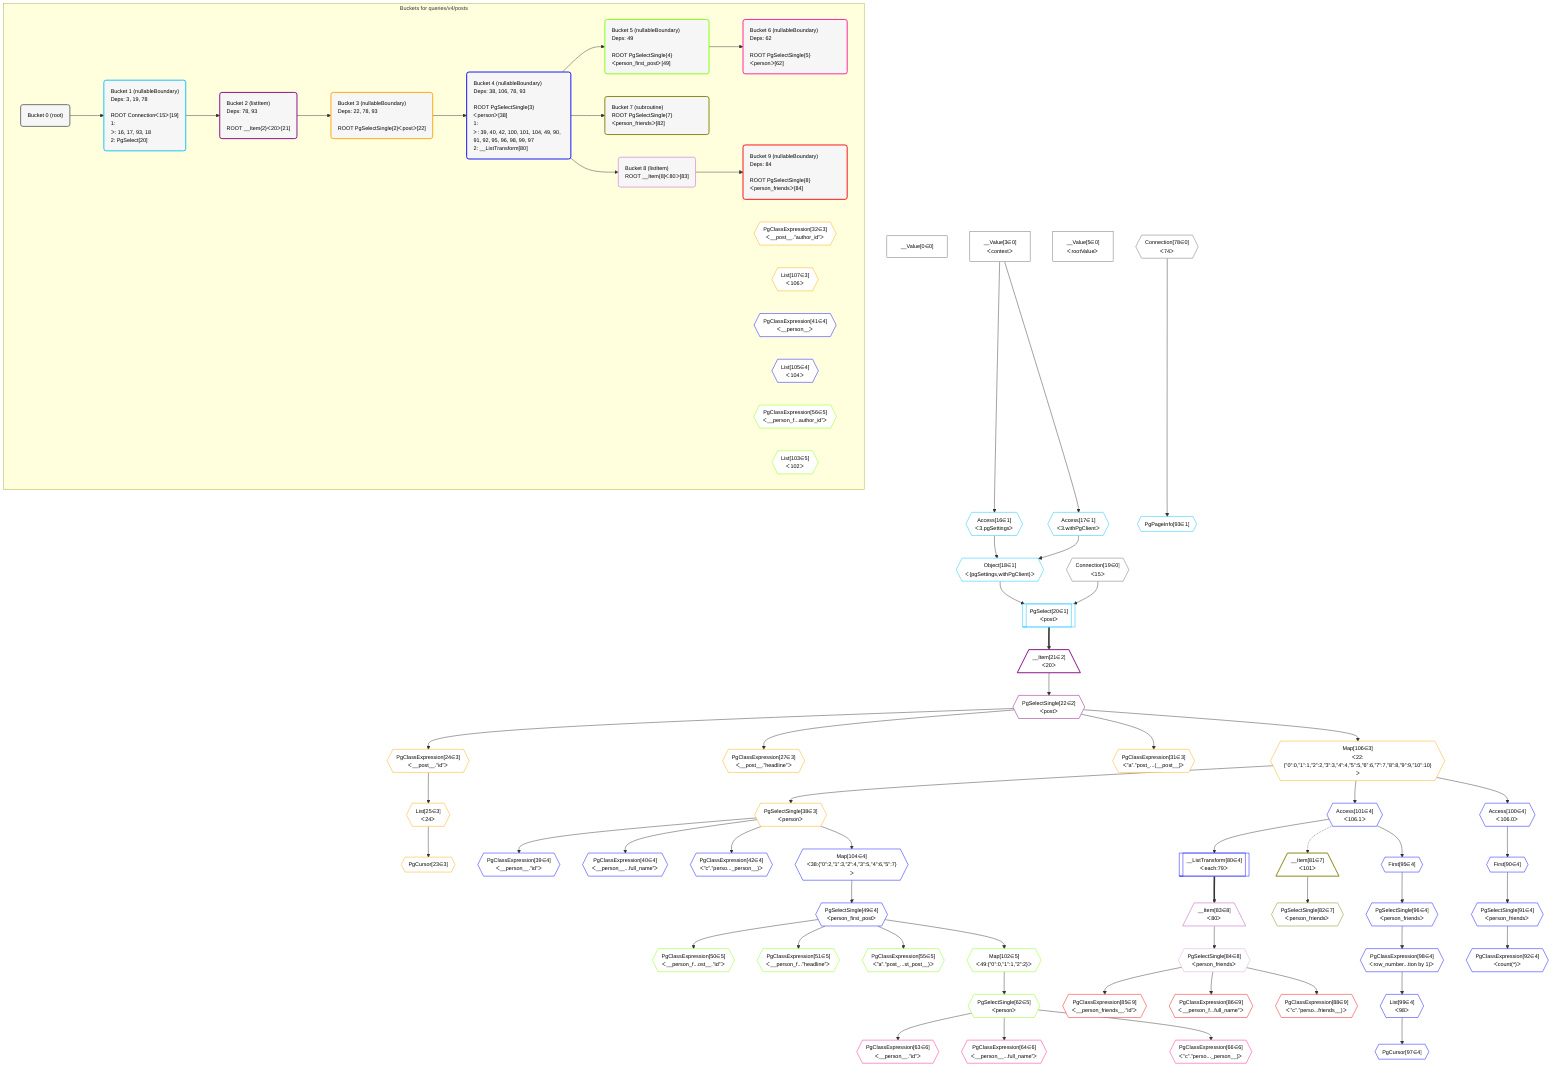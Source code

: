 %%{init: {'themeVariables': { 'fontSize': '12px'}}}%%
graph TD
    classDef path fill:#eee,stroke:#000,color:#000
    classDef plan fill:#fff,stroke-width:1px,color:#000
    classDef itemplan fill:#fff,stroke-width:2px,color:#000
    classDef unbatchedplan fill:#dff,stroke-width:1px,color:#000
    classDef sideeffectplan fill:#fcc,stroke-width:2px,color:#000
    classDef bucket fill:#f6f6f6,color:#000,stroke-width:2px,text-align:left


    %% define steps
    __Value0["__Value[0∈0]"]:::plan
    __Value3["__Value[3∈0]<br />ᐸcontextᐳ"]:::plan
    __Value5["__Value[5∈0]<br />ᐸrootValueᐳ"]:::plan
    Access16{{"Access[16∈1]<br />ᐸ3.pgSettingsᐳ"}}:::plan
    Access17{{"Access[17∈1]<br />ᐸ3.withPgClientᐳ"}}:::plan
    Object18{{"Object[18∈1]<br />ᐸ{pgSettings,withPgClient}ᐳ"}}:::plan
    Connection19{{"Connection[19∈0]<br />ᐸ15ᐳ"}}:::plan
    PgSelect20[["PgSelect[20∈1]<br />ᐸpostᐳ"]]:::plan
    __Item21[/"__Item[21∈2]<br />ᐸ20ᐳ"\]:::itemplan
    PgSelectSingle22{{"PgSelectSingle[22∈2]<br />ᐸpostᐳ"}}:::plan
    PgClassExpression24{{"PgClassExpression[24∈3]<br />ᐸ__post__.”id”ᐳ"}}:::plan
    List25{{"List[25∈3]<br />ᐸ24ᐳ"}}:::plan
    PgCursor23{{"PgCursor[23∈3]"}}:::plan
    PgClassExpression27{{"PgClassExpression[27∈3]<br />ᐸ__post__.”headline”ᐳ"}}:::plan
    PgClassExpression31{{"PgClassExpression[31∈3]<br />ᐸ”a”.”post_...(__post__)ᐳ"}}:::plan
    Map106{{"Map[106∈3]<br />ᐸ22:{”0”:0,”1”:1,”2”:2,”3”:3,”4”:4,”5”:5,”6”:6,”7”:7,”8”:8,”9”:9,”10”:10}ᐳ"}}:::plan
    PgSelectSingle38{{"PgSelectSingle[38∈3]<br />ᐸpersonᐳ"}}:::plan
    PgClassExpression39{{"PgClassExpression[39∈4]<br />ᐸ__person__.”id”ᐳ"}}:::plan
    PgClassExpression40{{"PgClassExpression[40∈4]<br />ᐸ__person__...full_name”ᐳ"}}:::plan
    PgClassExpression42{{"PgClassExpression[42∈4]<br />ᐸ”c”.”perso..._person__)ᐳ"}}:::plan
    Map104{{"Map[104∈4]<br />ᐸ38:{”0”:2,”1”:3,”2”:4,”3”:5,”4”:6,”5”:7}ᐳ"}}:::plan
    PgSelectSingle49{{"PgSelectSingle[49∈4]<br />ᐸperson_first_postᐳ"}}:::plan
    PgClassExpression50{{"PgClassExpression[50∈5]<br />ᐸ__person_f...ost__.”id”ᐳ"}}:::plan
    PgClassExpression51{{"PgClassExpression[51∈5]<br />ᐸ__person_f...”headline”ᐳ"}}:::plan
    PgClassExpression55{{"PgClassExpression[55∈5]<br />ᐸ”a”.”post_...st_post__)ᐳ"}}:::plan
    Map102{{"Map[102∈5]<br />ᐸ49:{”0”:0,”1”:1,”2”:2}ᐳ"}}:::plan
    PgSelectSingle62{{"PgSelectSingle[62∈5]<br />ᐸpersonᐳ"}}:::plan
    PgClassExpression63{{"PgClassExpression[63∈6]<br />ᐸ__person__.”id”ᐳ"}}:::plan
    PgClassExpression64{{"PgClassExpression[64∈6]<br />ᐸ__person__...full_name”ᐳ"}}:::plan
    PgClassExpression66{{"PgClassExpression[66∈6]<br />ᐸ”c”.”perso..._person__)ᐳ"}}:::plan
    Connection78{{"Connection[78∈0]<br />ᐸ74ᐳ"}}:::plan
    Access101{{"Access[101∈4]<br />ᐸ106.1ᐳ"}}:::plan
    __ListTransform80[["__ListTransform[80∈4]<br />ᐸeach:79ᐳ"]]:::plan
    __Item81[/"__Item[81∈7]<br />ᐸ101ᐳ"\]:::itemplan
    PgSelectSingle82{{"PgSelectSingle[82∈7]<br />ᐸperson_friendsᐳ"}}:::plan
    __Item83[/"__Item[83∈8]<br />ᐸ80ᐳ"\]:::itemplan
    PgSelectSingle84{{"PgSelectSingle[84∈8]<br />ᐸperson_friendsᐳ"}}:::plan
    PgClassExpression85{{"PgClassExpression[85∈9]<br />ᐸ__person_friends__.”id”ᐳ"}}:::plan
    PgClassExpression86{{"PgClassExpression[86∈9]<br />ᐸ__person_f...full_name”ᐳ"}}:::plan
    PgClassExpression88{{"PgClassExpression[88∈9]<br />ᐸ”c”.”perso...friends__)ᐳ"}}:::plan
    Access100{{"Access[100∈4]<br />ᐸ106.0ᐳ"}}:::plan
    First90{{"First[90∈4]"}}:::plan
    PgSelectSingle91{{"PgSelectSingle[91∈4]<br />ᐸperson_friendsᐳ"}}:::plan
    PgClassExpression92{{"PgClassExpression[92∈4]<br />ᐸcount(*)ᐳ"}}:::plan
    PgPageInfo93{{"PgPageInfo[93∈1]"}}:::plan
    First95{{"First[95∈4]"}}:::plan
    PgSelectSingle96{{"PgSelectSingle[96∈4]<br />ᐸperson_friendsᐳ"}}:::plan
    PgClassExpression98{{"PgClassExpression[98∈4]<br />ᐸrow_number...tion by 1)ᐳ"}}:::plan
    List99{{"List[99∈4]<br />ᐸ98ᐳ"}}:::plan
    PgCursor97{{"PgCursor[97∈4]"}}:::plan

    %% plan dependencies
    __Value3 --> Access16
    __Value3 --> Access17
    Access16 & Access17 --> Object18
    Object18 & Connection19 --> PgSelect20
    PgSelect20 ==> __Item21
    __Item21 --> PgSelectSingle22
    PgSelectSingle22 --> PgClassExpression24
    PgClassExpression24 --> List25
    List25 --> PgCursor23
    PgSelectSingle22 --> PgClassExpression27
    PgSelectSingle22 --> PgClassExpression31
    PgSelectSingle22 --> Map106
    Map106 --> PgSelectSingle38
    PgSelectSingle38 --> PgClassExpression39
    PgSelectSingle38 --> PgClassExpression40
    PgSelectSingle38 --> PgClassExpression42
    PgSelectSingle38 --> Map104
    Map104 --> PgSelectSingle49
    PgSelectSingle49 --> PgClassExpression50
    PgSelectSingle49 --> PgClassExpression51
    PgSelectSingle49 --> PgClassExpression55
    PgSelectSingle49 --> Map102
    Map102 --> PgSelectSingle62
    PgSelectSingle62 --> PgClassExpression63
    PgSelectSingle62 --> PgClassExpression64
    PgSelectSingle62 --> PgClassExpression66
    Map106 --> Access101
    Access101 --> __ListTransform80
    Access101 -.-> __Item81
    __Item81 --> PgSelectSingle82
    __ListTransform80 ==> __Item83
    __Item83 --> PgSelectSingle84
    PgSelectSingle84 --> PgClassExpression85
    PgSelectSingle84 --> PgClassExpression86
    PgSelectSingle84 --> PgClassExpression88
    Map106 --> Access100
    Access100 --> First90
    First90 --> PgSelectSingle91
    PgSelectSingle91 --> PgClassExpression92
    Connection78 --> PgPageInfo93
    Access101 --> First95
    First95 --> PgSelectSingle96
    PgSelectSingle96 --> PgClassExpression98
    PgClassExpression98 --> List99
    List99 --> PgCursor97

    subgraph "Buckets for queries/v4/posts"
    Bucket0("Bucket 0 (root)"):::bucket
    classDef bucket0 stroke:#696969
    class Bucket0,__Value0,__Value3,__Value5,Connection19,Connection78 bucket0
    Bucket1("Bucket 1 (nullableBoundary)<br />Deps: 3, 19, 78<br /><br />ROOT Connectionᐸ15ᐳ[19]<br />1: <br />ᐳ: 16, 17, 93, 18<br />2: PgSelect[20]"):::bucket
    classDef bucket1 stroke:#00bfff
    class Bucket1,Access16,Access17,Object18,PgSelect20,PgPageInfo93 bucket1
    Bucket2("Bucket 2 (listItem)<br />Deps: 78, 93<br /><br />ROOT __Item{2}ᐸ20ᐳ[21]"):::bucket
    classDef bucket2 stroke:#7f007f
    class Bucket2,__Item21,PgSelectSingle22 bucket2
    Bucket3("Bucket 3 (nullableBoundary)<br />Deps: 22, 78, 93<br /><br />ROOT PgSelectSingle{2}ᐸpostᐳ[22]"):::bucket
    classDef bucket3 stroke:#ffa500
    PgClassExpression32{{"PgClassExpression[32∈3]<br />ᐸ__post__.”author_id”ᐳ"}}:::plan
    List107{{"List[107∈3]<br />ᐸ106ᐳ"}}:::plan
    class Bucket3,PgCursor23,PgClassExpression24,List25,PgClassExpression27,PgClassExpression31,PgClassExpression32,PgSelectSingle38,Map106,List107 bucket3
    Bucket4("Bucket 4 (nullableBoundary)<br />Deps: 38, 106, 78, 93<br /><br />ROOT PgSelectSingle{3}ᐸpersonᐳ[38]<br />1: <br />ᐳ: 39, 40, 42, 100, 101, 104, 49, 90, 91, 92, 95, 96, 98, 99, 97<br />2: __ListTransform[80]"):::bucket
    classDef bucket4 stroke:#0000ff
    PgClassExpression41{{"PgClassExpression[41∈4]<br />ᐸ__person__ᐳ"}}:::plan
    List105{{"List[105∈4]<br />ᐸ104ᐳ"}}:::plan
    class Bucket4,PgClassExpression39,PgClassExpression40,PgClassExpression41,PgClassExpression42,PgSelectSingle49,__ListTransform80,First90,PgSelectSingle91,PgClassExpression92,First95,PgSelectSingle96,PgCursor97,PgClassExpression98,List99,Access100,Access101,Map104,List105 bucket4
    Bucket5("Bucket 5 (nullableBoundary)<br />Deps: 49<br /><br />ROOT PgSelectSingle{4}ᐸperson_first_postᐳ[49]"):::bucket
    classDef bucket5 stroke:#7fff00
    PgClassExpression56{{"PgClassExpression[56∈5]<br />ᐸ__person_f...author_id”ᐳ"}}:::plan
    List103{{"List[103∈5]<br />ᐸ102ᐳ"}}:::plan
    class Bucket5,PgClassExpression50,PgClassExpression51,PgClassExpression55,PgClassExpression56,PgSelectSingle62,Map102,List103 bucket5
    Bucket6("Bucket 6 (nullableBoundary)<br />Deps: 62<br /><br />ROOT PgSelectSingle{5}ᐸpersonᐳ[62]"):::bucket
    classDef bucket6 stroke:#ff1493
    class Bucket6,PgClassExpression63,PgClassExpression64,PgClassExpression66 bucket6
    Bucket7("Bucket 7 (subroutine)<br />ROOT PgSelectSingle{7}ᐸperson_friendsᐳ[82]"):::bucket
    classDef bucket7 stroke:#808000
    class Bucket7,__Item81,PgSelectSingle82 bucket7
    Bucket8("Bucket 8 (listItem)<br />ROOT __Item{8}ᐸ80ᐳ[83]"):::bucket
    classDef bucket8 stroke:#dda0dd
    class Bucket8,__Item83,PgSelectSingle84 bucket8
    Bucket9("Bucket 9 (nullableBoundary)<br />Deps: 84<br /><br />ROOT PgSelectSingle{8}ᐸperson_friendsᐳ[84]"):::bucket
    classDef bucket9 stroke:#ff0000
    class Bucket9,PgClassExpression85,PgClassExpression86,PgClassExpression88 bucket9
    Bucket0 --> Bucket1
    Bucket1 --> Bucket2
    Bucket2 --> Bucket3
    Bucket3 --> Bucket4
    Bucket4 --> Bucket5 & Bucket7 & Bucket8
    Bucket5 --> Bucket6
    Bucket8 --> Bucket9
    end